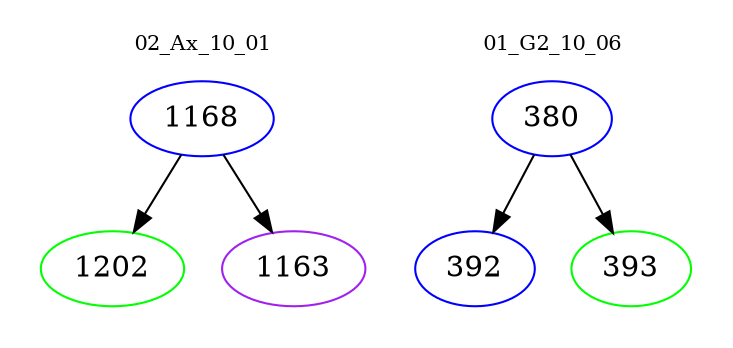 digraph{
subgraph cluster_0 {
color = white
label = "02_Ax_10_01";
fontsize=10;
T0_1168 [label="1168", color="blue"]
T0_1168 -> T0_1202 [color="black"]
T0_1202 [label="1202", color="green"]
T0_1168 -> T0_1163 [color="black"]
T0_1163 [label="1163", color="purple"]
}
subgraph cluster_1 {
color = white
label = "01_G2_10_06";
fontsize=10;
T1_380 [label="380", color="blue"]
T1_380 -> T1_392 [color="black"]
T1_392 [label="392", color="blue"]
T1_380 -> T1_393 [color="black"]
T1_393 [label="393", color="green"]
}
}
